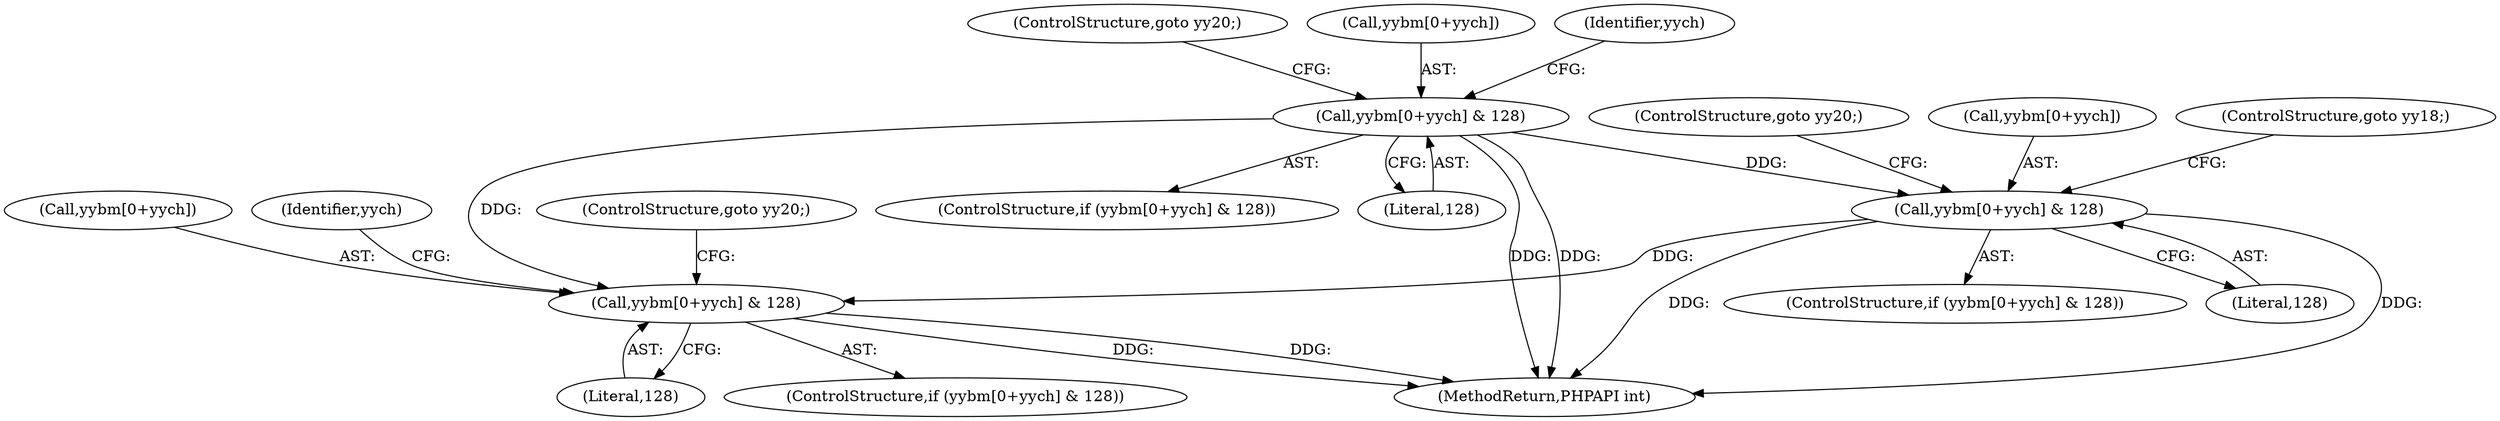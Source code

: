 digraph "0_php-src_16b3003ffc6393e250f069aa28a78dc5a2c064b2_0@array" {
"1000391" [label="(Call,yybm[0+yych] & 128)"];
"1000365" [label="(Call,yybm[0+yych] & 128)"];
"1000417" [label="(Call,yybm[0+yych] & 128)"];
"1002423" [label="(MethodReturn,PHPAPI int)"];
"1000417" [label="(Call,yybm[0+yych] & 128)"];
"1000364" [label="(ControlStructure,if (yybm[0+yych] & 128))"];
"1000390" [label="(ControlStructure,if (yybm[0+yych] & 128))"];
"1000391" [label="(Call,yybm[0+yych] & 128)"];
"1000371" [label="(Literal,128)"];
"1000373" [label="(ControlStructure,goto yy20;)"];
"1000418" [label="(Call,yybm[0+yych])"];
"1000366" [label="(Call,yybm[0+yych])"];
"1000365" [label="(Call,yybm[0+yych] & 128)"];
"1000423" [label="(Literal,128)"];
"1000392" [label="(Call,yybm[0+yych])"];
"1000397" [label="(Literal,128)"];
"1000416" [label="(ControlStructure,if (yybm[0+yych] & 128))"];
"1000425" [label="(ControlStructure,goto yy20;)"];
"1000376" [label="(Identifier,yych)"];
"1000428" [label="(Identifier,yych)"];
"1000400" [label="(ControlStructure,goto yy18;)"];
"1000399" [label="(ControlStructure,goto yy20;)"];
"1000391" -> "1000390"  [label="AST: "];
"1000391" -> "1000397"  [label="CFG: "];
"1000392" -> "1000391"  [label="AST: "];
"1000397" -> "1000391"  [label="AST: "];
"1000399" -> "1000391"  [label="CFG: "];
"1000400" -> "1000391"  [label="CFG: "];
"1000391" -> "1002423"  [label="DDG: "];
"1000391" -> "1002423"  [label="DDG: "];
"1000365" -> "1000391"  [label="DDG: "];
"1000391" -> "1000417"  [label="DDG: "];
"1000365" -> "1000364"  [label="AST: "];
"1000365" -> "1000371"  [label="CFG: "];
"1000366" -> "1000365"  [label="AST: "];
"1000371" -> "1000365"  [label="AST: "];
"1000373" -> "1000365"  [label="CFG: "];
"1000376" -> "1000365"  [label="CFG: "];
"1000365" -> "1002423"  [label="DDG: "];
"1000365" -> "1002423"  [label="DDG: "];
"1000365" -> "1000417"  [label="DDG: "];
"1000417" -> "1000416"  [label="AST: "];
"1000417" -> "1000423"  [label="CFG: "];
"1000418" -> "1000417"  [label="AST: "];
"1000423" -> "1000417"  [label="AST: "];
"1000425" -> "1000417"  [label="CFG: "];
"1000428" -> "1000417"  [label="CFG: "];
"1000417" -> "1002423"  [label="DDG: "];
"1000417" -> "1002423"  [label="DDG: "];
}
